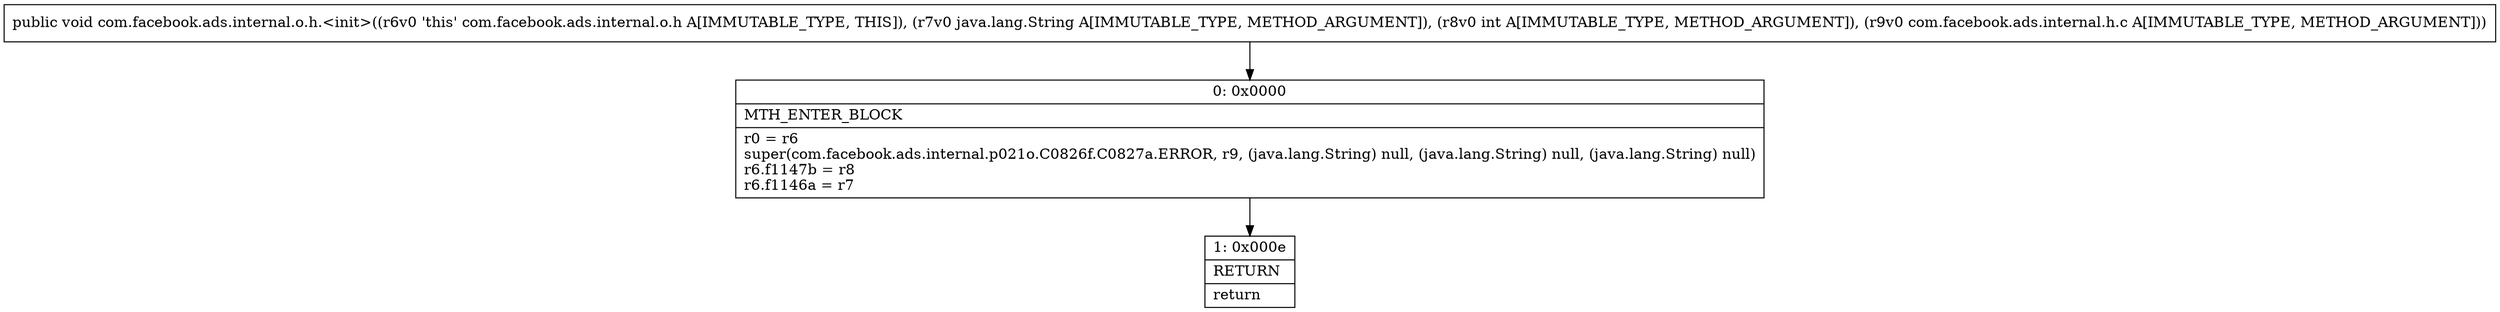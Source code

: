 digraph "CFG forcom.facebook.ads.internal.o.h.\<init\>(Ljava\/lang\/String;ILcom\/facebook\/ads\/internal\/h\/c;)V" {
Node_0 [shape=record,label="{0\:\ 0x0000|MTH_ENTER_BLOCK\l|r0 = r6\lsuper(com.facebook.ads.internal.p021o.C0826f.C0827a.ERROR, r9, (java.lang.String) null, (java.lang.String) null, (java.lang.String) null)\lr6.f1147b = r8\lr6.f1146a = r7\l}"];
Node_1 [shape=record,label="{1\:\ 0x000e|RETURN\l|return\l}"];
MethodNode[shape=record,label="{public void com.facebook.ads.internal.o.h.\<init\>((r6v0 'this' com.facebook.ads.internal.o.h A[IMMUTABLE_TYPE, THIS]), (r7v0 java.lang.String A[IMMUTABLE_TYPE, METHOD_ARGUMENT]), (r8v0 int A[IMMUTABLE_TYPE, METHOD_ARGUMENT]), (r9v0 com.facebook.ads.internal.h.c A[IMMUTABLE_TYPE, METHOD_ARGUMENT])) }"];
MethodNode -> Node_0;
Node_0 -> Node_1;
}

